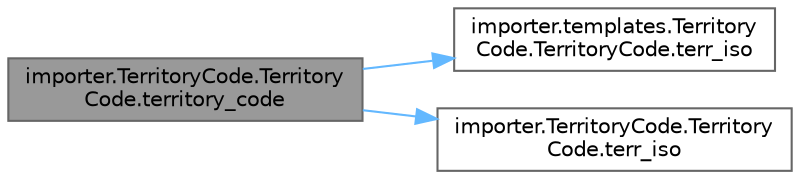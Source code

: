 digraph "importer.TerritoryCode.TerritoryCode.territory_code"
{
 // LATEX_PDF_SIZE
  bgcolor="transparent";
  edge [fontname=Helvetica,fontsize=10,labelfontname=Helvetica,labelfontsize=10];
  node [fontname=Helvetica,fontsize=10,shape=box,height=0.2,width=0.4];
  rankdir="LR";
  Node1 [id="Node000001",label="importer.TerritoryCode.Territory\lCode.territory_code",height=0.2,width=0.4,color="gray40", fillcolor="grey60", style="filled", fontcolor="black",tooltip=" "];
  Node1 -> Node2 [id="edge1_Node000001_Node000002",color="steelblue1",style="solid",tooltip=" "];
  Node2 [id="Node000002",label="importer.templates.Territory\lCode.TerritoryCode.terr_iso",height=0.2,width=0.4,color="grey40", fillcolor="white", style="filled",URL="$classimporter_1_1templates_1_1_territory_code_1_1_territory_code.html#a7ed7339b958642d2f3ed01baa12347a3",tooltip=" "];
  Node1 -> Node3 [id="edge2_Node000001_Node000003",color="steelblue1",style="solid",tooltip=" "];
  Node3 [id="Node000003",label="importer.TerritoryCode.Territory\lCode.terr_iso",height=0.2,width=0.4,color="grey40", fillcolor="white", style="filled",URL="$classimporter_1_1_territory_code_1_1_territory_code.html#af0b9da6b061f287350c5dd941ef03681",tooltip=" "];
}
